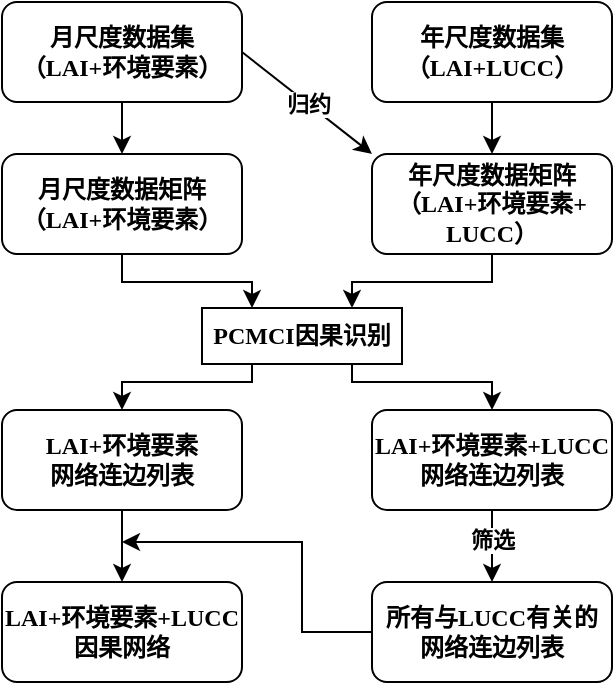 <mxfile version="14.4.3" type="github">
  <diagram id="C5RBs43oDa-KdzZeNtuy" name="Page-1">
    <mxGraphModel dx="813" dy="454" grid="1" gridSize="10" guides="1" tooltips="1" connect="1" arrows="1" fold="1" page="1" pageScale="1" pageWidth="827" pageHeight="1169" math="0" shadow="0">
      <root>
        <mxCell id="WIyWlLk6GJQsqaUBKTNV-0" />
        <mxCell id="WIyWlLk6GJQsqaUBKTNV-1" parent="WIyWlLk6GJQsqaUBKTNV-0" />
        <mxCell id="Ux5-1heh5ngr3d8wiwj2-13" style="edgeStyle=orthogonalEdgeStyle;rounded=0;orthogonalLoop=1;jettySize=auto;html=1;exitX=0.5;exitY=1;exitDx=0;exitDy=0;entryX=0.5;entryY=0;entryDx=0;entryDy=0;fontFamily=仿宋;fontSource=https%3A%2F%2Ffonts.googleapis.com%2Fcss%3Ffamily%3D%25E4%25BB%25BF%25E5%25AE%258B;fontStyle=1" edge="1" parent="WIyWlLk6GJQsqaUBKTNV-1" source="Ux5-1heh5ngr3d8wiwj2-0" target="Ux5-1heh5ngr3d8wiwj2-2">
          <mxGeometry relative="1" as="geometry" />
        </mxCell>
        <mxCell id="Ux5-1heh5ngr3d8wiwj2-0" value="&lt;span&gt;月尺度数据集&lt;/span&gt;&lt;br&gt;&lt;span&gt;（LAI+环境要素）&lt;/span&gt;" style="rounded=1;whiteSpace=wrap;html=1;fontFamily=仿宋;fontSource=https%3A%2F%2Ffonts.googleapis.com%2Fcss%3Ffamily%3D%25E4%25BB%25BF%25E5%25AE%258B;fontStyle=1" vertex="1" parent="WIyWlLk6GJQsqaUBKTNV-1">
          <mxGeometry x="30" y="20" width="120" height="50" as="geometry" />
        </mxCell>
        <mxCell id="Ux5-1heh5ngr3d8wiwj2-12" style="edgeStyle=orthogonalEdgeStyle;rounded=0;orthogonalLoop=1;jettySize=auto;html=1;entryX=0.5;entryY=0;entryDx=0;entryDy=0;fontFamily=仿宋;fontSource=https%3A%2F%2Ffonts.googleapis.com%2Fcss%3Ffamily%3D%25E4%25BB%25BF%25E5%25AE%258B;fontStyle=1" edge="1" parent="WIyWlLk6GJQsqaUBKTNV-1" source="Ux5-1heh5ngr3d8wiwj2-1" target="Ux5-1heh5ngr3d8wiwj2-3">
          <mxGeometry relative="1" as="geometry" />
        </mxCell>
        <mxCell id="Ux5-1heh5ngr3d8wiwj2-1" value="年尺度数据集&lt;br&gt;（LAI+LUCC）" style="rounded=1;whiteSpace=wrap;html=1;fontFamily=仿宋;fontSource=https%3A%2F%2Ffonts.googleapis.com%2Fcss%3Ffamily%3D%25E4%25BB%25BF%25E5%25AE%258B;fontStyle=1" vertex="1" parent="WIyWlLk6GJQsqaUBKTNV-1">
          <mxGeometry x="215" y="20" width="120" height="50" as="geometry" />
        </mxCell>
        <mxCell id="Ux5-1heh5ngr3d8wiwj2-14" style="edgeStyle=orthogonalEdgeStyle;rounded=0;orthogonalLoop=1;jettySize=auto;html=1;exitX=0.5;exitY=1;exitDx=0;exitDy=0;entryX=0.25;entryY=0;entryDx=0;entryDy=0;fontFamily=仿宋;fontSource=https%3A%2F%2Ffonts.googleapis.com%2Fcss%3Ffamily%3D%25E4%25BB%25BF%25E5%25AE%258B;fontStyle=1" edge="1" parent="WIyWlLk6GJQsqaUBKTNV-1" source="Ux5-1heh5ngr3d8wiwj2-2" target="Ux5-1heh5ngr3d8wiwj2-5">
          <mxGeometry relative="1" as="geometry">
            <Array as="points">
              <mxPoint x="90" y="160" />
              <mxPoint x="155" y="160" />
            </Array>
          </mxGeometry>
        </mxCell>
        <mxCell id="Ux5-1heh5ngr3d8wiwj2-2" value="月尺度数据矩阵&lt;br&gt;（LAI+环境要素）" style="rounded=1;whiteSpace=wrap;html=1;fontFamily=仿宋;fontSource=https%3A%2F%2Ffonts.googleapis.com%2Fcss%3Ffamily%3D%25E4%25BB%25BF%25E5%25AE%258B;fontStyle=1" vertex="1" parent="WIyWlLk6GJQsqaUBKTNV-1">
          <mxGeometry x="30" y="96" width="120" height="50" as="geometry" />
        </mxCell>
        <mxCell id="Ux5-1heh5ngr3d8wiwj2-15" style="edgeStyle=orthogonalEdgeStyle;rounded=0;orthogonalLoop=1;jettySize=auto;html=1;exitX=0.5;exitY=1;exitDx=0;exitDy=0;entryX=0.75;entryY=0;entryDx=0;entryDy=0;fontFamily=仿宋;fontSource=https%3A%2F%2Ffonts.googleapis.com%2Fcss%3Ffamily%3D%25E4%25BB%25BF%25E5%25AE%258B;fontStyle=1" edge="1" parent="WIyWlLk6GJQsqaUBKTNV-1" source="Ux5-1heh5ngr3d8wiwj2-3" target="Ux5-1heh5ngr3d8wiwj2-5">
          <mxGeometry relative="1" as="geometry">
            <mxPoint x="200" y="173" as="targetPoint" />
            <Array as="points">
              <mxPoint x="275" y="160" />
              <mxPoint x="205" y="160" />
            </Array>
          </mxGeometry>
        </mxCell>
        <mxCell id="Ux5-1heh5ngr3d8wiwj2-3" value="年尺度数据矩阵&lt;br&gt;（LAI+环境要素+&lt;br&gt;LUCC）" style="rounded=1;whiteSpace=wrap;html=1;fontFamily=仿宋;fontSource=https%3A%2F%2Ffonts.googleapis.com%2Fcss%3Ffamily%3D%25E4%25BB%25BF%25E5%25AE%258B;fontStyle=1" vertex="1" parent="WIyWlLk6GJQsqaUBKTNV-1">
          <mxGeometry x="215" y="96" width="120" height="50" as="geometry" />
        </mxCell>
        <mxCell id="Ux5-1heh5ngr3d8wiwj2-16" style="edgeStyle=orthogonalEdgeStyle;rounded=0;orthogonalLoop=1;jettySize=auto;html=1;exitX=0.25;exitY=1;exitDx=0;exitDy=0;entryX=0.5;entryY=0;entryDx=0;entryDy=0;fontFamily=仿宋;fontSource=https%3A%2F%2Ffonts.googleapis.com%2Fcss%3Ffamily%3D%25E4%25BB%25BF%25E5%25AE%258B;fontStyle=1" edge="1" parent="WIyWlLk6GJQsqaUBKTNV-1" source="Ux5-1heh5ngr3d8wiwj2-5" target="Ux5-1heh5ngr3d8wiwj2-6">
          <mxGeometry relative="1" as="geometry">
            <Array as="points">
              <mxPoint x="155" y="210" />
              <mxPoint x="90" y="210" />
            </Array>
          </mxGeometry>
        </mxCell>
        <mxCell id="Ux5-1heh5ngr3d8wiwj2-21" style="edgeStyle=orthogonalEdgeStyle;rounded=0;orthogonalLoop=1;jettySize=auto;html=1;exitX=0.75;exitY=1;exitDx=0;exitDy=0;entryX=0.5;entryY=0;entryDx=0;entryDy=0;fontFamily=仿宋;fontSource=https%3A%2F%2Ffonts.googleapis.com%2Fcss%3Ffamily%3D%25E4%25BB%25BF%25E5%25AE%258B;fontStyle=1" edge="1" parent="WIyWlLk6GJQsqaUBKTNV-1" source="Ux5-1heh5ngr3d8wiwj2-5" target="Ux5-1heh5ngr3d8wiwj2-7">
          <mxGeometry relative="1" as="geometry">
            <Array as="points">
              <mxPoint x="205" y="210" />
              <mxPoint x="275" y="210" />
            </Array>
          </mxGeometry>
        </mxCell>
        <mxCell id="Ux5-1heh5ngr3d8wiwj2-5" value="&lt;span&gt;PCMCI因果识别&lt;/span&gt;" style="rounded=0;whiteSpace=wrap;html=1;fontFamily=仿宋;fontSource=https%3A%2F%2Ffonts.googleapis.com%2Fcss%3Ffamily%3D%25E4%25BB%25BF%25E5%25AE%258B;fontStyle=1" vertex="1" parent="WIyWlLk6GJQsqaUBKTNV-1">
          <mxGeometry x="130" y="173" width="100" height="28" as="geometry" />
        </mxCell>
        <mxCell id="Ux5-1heh5ngr3d8wiwj2-18" style="edgeStyle=orthogonalEdgeStyle;rounded=0;orthogonalLoop=1;jettySize=auto;html=1;exitX=0.5;exitY=1;exitDx=0;exitDy=0;fontFamily=仿宋;fontSource=https%3A%2F%2Ffonts.googleapis.com%2Fcss%3Ffamily%3D%25E4%25BB%25BF%25E5%25AE%258B;fontStyle=1" edge="1" parent="WIyWlLk6GJQsqaUBKTNV-1" source="Ux5-1heh5ngr3d8wiwj2-6" target="Ux5-1heh5ngr3d8wiwj2-8">
          <mxGeometry relative="1" as="geometry" />
        </mxCell>
        <mxCell id="Ux5-1heh5ngr3d8wiwj2-6" value="LAI+环境要素&lt;br&gt;网络连边列表" style="rounded=1;whiteSpace=wrap;html=1;fontFamily=仿宋;fontSource=https%3A%2F%2Ffonts.googleapis.com%2Fcss%3Ffamily%3D%25E4%25BB%25BF%25E5%25AE%258B;fontStyle=1" vertex="1" parent="WIyWlLk6GJQsqaUBKTNV-1">
          <mxGeometry x="30" y="224" width="120" height="50" as="geometry" />
        </mxCell>
        <mxCell id="Ux5-1heh5ngr3d8wiwj2-7" value="LAI+环境要素+LUCC&lt;br&gt;网络连边列表" style="rounded=1;whiteSpace=wrap;html=1;fontFamily=仿宋;fontSource=https%3A%2F%2Ffonts.googleapis.com%2Fcss%3Ffamily%3D%25E4%25BB%25BF%25E5%25AE%258B;fontStyle=1" vertex="1" parent="WIyWlLk6GJQsqaUBKTNV-1">
          <mxGeometry x="215" y="224" width="120" height="50" as="geometry" />
        </mxCell>
        <mxCell id="Ux5-1heh5ngr3d8wiwj2-8" value="LAI+环境要素+LUCC&lt;br&gt;因果网络" style="rounded=1;whiteSpace=wrap;html=1;fontFamily=仿宋;fontSource=https%3A%2F%2Ffonts.googleapis.com%2Fcss%3Ffamily%3D%25E4%25BB%25BF%25E5%25AE%258B;fontStyle=1" vertex="1" parent="WIyWlLk6GJQsqaUBKTNV-1">
          <mxGeometry x="30" y="310" width="120" height="50" as="geometry" />
        </mxCell>
        <mxCell id="Ux5-1heh5ngr3d8wiwj2-26" style="edgeStyle=orthogonalEdgeStyle;rounded=0;orthogonalLoop=1;jettySize=auto;html=1;exitX=0;exitY=0.5;exitDx=0;exitDy=0;fontFamily=仿宋;fontSource=https%3A%2F%2Ffonts.googleapis.com%2Fcss%3Ffamily%3D%25E4%25BB%25BF%25E5%25AE%258B;" edge="1" parent="WIyWlLk6GJQsqaUBKTNV-1" source="Ux5-1heh5ngr3d8wiwj2-9">
          <mxGeometry relative="1" as="geometry">
            <mxPoint x="90" y="290" as="targetPoint" />
            <Array as="points">
              <mxPoint x="180" y="335" />
              <mxPoint x="180" y="290" />
            </Array>
          </mxGeometry>
        </mxCell>
        <mxCell id="Ux5-1heh5ngr3d8wiwj2-9" value="所有与LUCC有关的&lt;br&gt;网络连边列表" style="rounded=1;whiteSpace=wrap;html=1;fontFamily=仿宋;fontSource=https%3A%2F%2Ffonts.googleapis.com%2Fcss%3Ffamily%3D%25E4%25BB%25BF%25E5%25AE%258B;fontStyle=1" vertex="1" parent="WIyWlLk6GJQsqaUBKTNV-1">
          <mxGeometry x="215" y="310" width="120" height="50" as="geometry" />
        </mxCell>
        <mxCell id="Ux5-1heh5ngr3d8wiwj2-10" value="" style="endArrow=classic;html=1;exitX=1;exitY=0.5;exitDx=0;exitDy=0;entryX=0;entryY=0;entryDx=0;entryDy=0;fontStyle=1" edge="1" parent="WIyWlLk6GJQsqaUBKTNV-1" source="Ux5-1heh5ngr3d8wiwj2-0" target="Ux5-1heh5ngr3d8wiwj2-3">
          <mxGeometry relative="1" as="geometry">
            <mxPoint x="150" y="30" as="sourcePoint" />
            <mxPoint x="223" y="80" as="targetPoint" />
          </mxGeometry>
        </mxCell>
        <mxCell id="Ux5-1heh5ngr3d8wiwj2-11" value="归约" style="edgeLabel;resizable=0;html=1;align=center;verticalAlign=middle;fontStyle=1" connectable="0" vertex="1" parent="Ux5-1heh5ngr3d8wiwj2-10">
          <mxGeometry relative="1" as="geometry" />
        </mxCell>
        <mxCell id="Ux5-1heh5ngr3d8wiwj2-22" value="" style="endArrow=classic;html=1;exitX=0.5;exitY=1;exitDx=0;exitDy=0;entryX=0.5;entryY=0;entryDx=0;entryDy=0;fontStyle=1" edge="1" parent="WIyWlLk6GJQsqaUBKTNV-1" source="Ux5-1heh5ngr3d8wiwj2-7" target="Ux5-1heh5ngr3d8wiwj2-9">
          <mxGeometry relative="1" as="geometry">
            <mxPoint x="280" y="270" as="sourcePoint" />
            <mxPoint x="275" y="308" as="targetPoint" />
          </mxGeometry>
        </mxCell>
        <mxCell id="Ux5-1heh5ngr3d8wiwj2-23" value="筛选" style="edgeLabel;resizable=0;html=1;align=center;verticalAlign=middle;fontStyle=1" connectable="0" vertex="1" parent="Ux5-1heh5ngr3d8wiwj2-22">
          <mxGeometry relative="1" as="geometry">
            <mxPoint y="-3.43" as="offset" />
          </mxGeometry>
        </mxCell>
      </root>
    </mxGraphModel>
  </diagram>
</mxfile>
